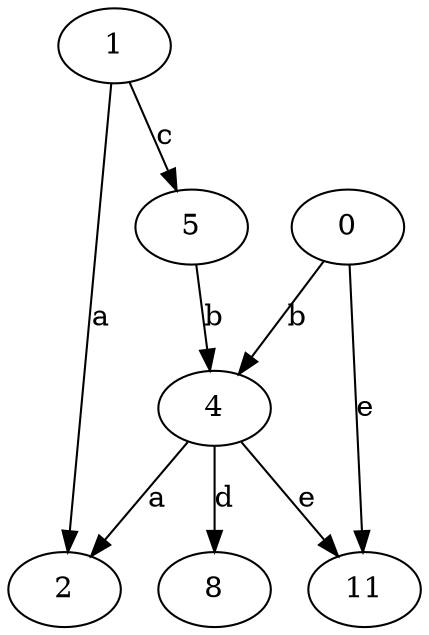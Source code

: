 strict digraph  {
1;
2;
4;
5;
8;
0;
11;
1 -> 2  [label=a];
1 -> 5  [label=c];
4 -> 2  [label=a];
4 -> 8  [label=d];
4 -> 11  [label=e];
5 -> 4  [label=b];
0 -> 4  [label=b];
0 -> 11  [label=e];
}
